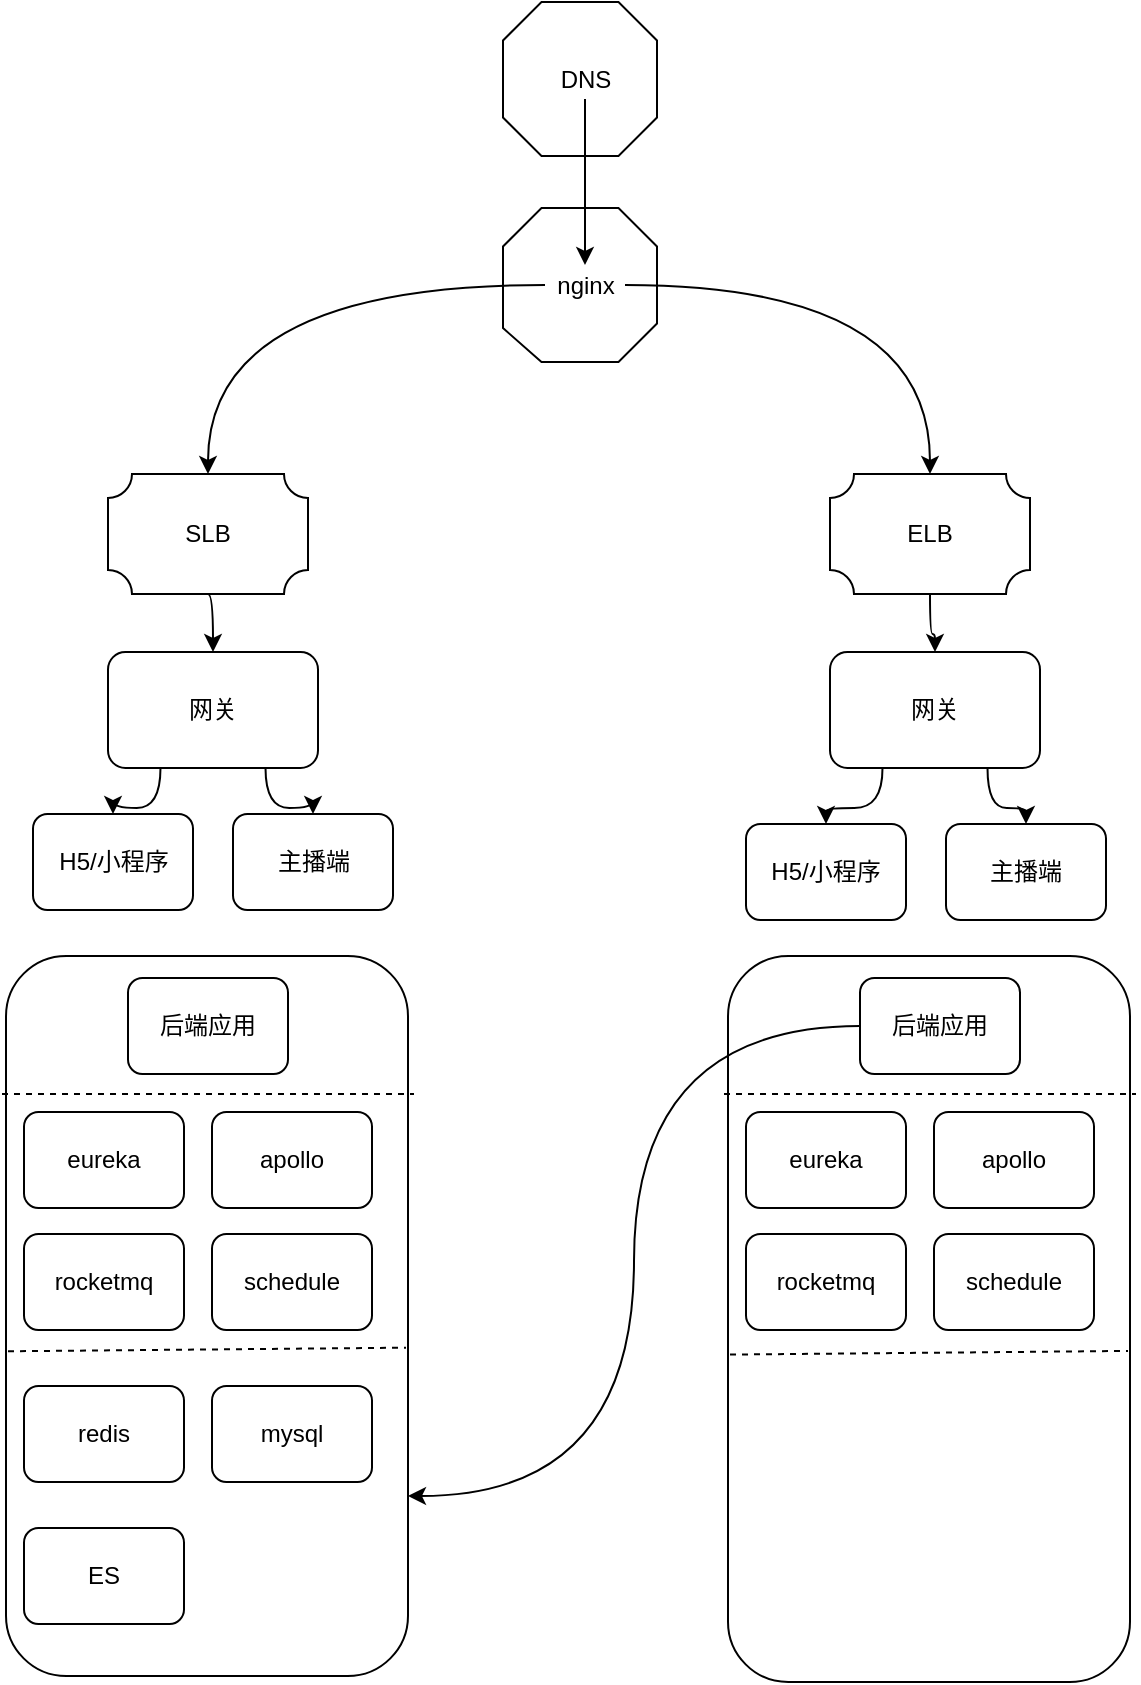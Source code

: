 <mxfile version="14.1.8" type="github">
  <diagram id="Hs13dnjIaAIShmFf6Qo-" name="第 1 页">
    <mxGraphModel dx="791" dy="1690" grid="0" gridSize="10" guides="1" tooltips="1" connect="1" arrows="1" fold="1" page="1" pageScale="1" pageWidth="827" pageHeight="1169" math="0" shadow="0">
      <root>
        <mxCell id="0" />
        <mxCell id="1" parent="0" />
        <mxCell id="erWMEcOCaH_annTz6uU9-1" value="" style="verticalLabelPosition=bottom;verticalAlign=top;html=1;shape=mxgraph.basic.polygon;polyCoords=[[0.25,0],[0.75,0],[1,0.25],[1,0.75],[0.75,1],[0.25,1],[0,0.78],[0,0.25]];polyline=0;" vertex="1" parent="1">
          <mxGeometry x="332.5" y="71" width="77" height="77" as="geometry" />
        </mxCell>
        <mxCell id="yiPBfoOaf0CJgp_YEPqx-1" value="" style="verticalLabelPosition=bottom;verticalAlign=top;html=1;shape=mxgraph.basic.polygon;polyCoords=[[0.25,0],[0.75,0],[1,0.25],[1,0.75],[0.75,1],[0.25,1],[0,0.75],[0,0.25]];polyline=0;" parent="1" vertex="1">
          <mxGeometry x="332.5" y="-32" width="77" height="77" as="geometry" />
        </mxCell>
        <mxCell id="erWMEcOCaH_annTz6uU9-8" style="edgeStyle=orthogonalEdgeStyle;curved=1;orthogonalLoop=1;jettySize=auto;html=1;exitX=0.5;exitY=1;exitDx=0;exitDy=0;entryX=0.5;entryY=0;entryDx=0;entryDy=0;" edge="1" parent="1" source="yiPBfoOaf0CJgp_YEPqx-2" target="erWMEcOCaH_annTz6uU9-2">
          <mxGeometry relative="1" as="geometry" />
        </mxCell>
        <mxCell id="yiPBfoOaf0CJgp_YEPqx-2" value="DNS" style="text;html=1;strokeColor=none;fillColor=none;align=center;verticalAlign=middle;whiteSpace=wrap;rounded=0;" parent="1" vertex="1">
          <mxGeometry x="353.5" y="-3.5" width="40" height="20" as="geometry" />
        </mxCell>
        <mxCell id="erWMEcOCaH_annTz6uU9-9" style="edgeStyle=orthogonalEdgeStyle;curved=1;orthogonalLoop=1;jettySize=auto;html=1;exitX=0.5;exitY=1;exitDx=0;exitDy=0;exitPerimeter=0;entryX=0.5;entryY=0;entryDx=0;entryDy=0;" edge="1" parent="1" source="yiPBfoOaf0CJgp_YEPqx-3" target="yiPBfoOaf0CJgp_YEPqx-7">
          <mxGeometry relative="1" as="geometry" />
        </mxCell>
        <mxCell id="yiPBfoOaf0CJgp_YEPqx-3" value="" style="verticalLabelPosition=bottom;verticalAlign=top;html=1;shape=mxgraph.basic.plaque;dx=6;" parent="1" vertex="1">
          <mxGeometry x="135" y="204" width="100" height="60" as="geometry" />
        </mxCell>
        <mxCell id="yiPBfoOaf0CJgp_YEPqx-4" value="SLB" style="text;html=1;strokeColor=none;fillColor=none;align=center;verticalAlign=middle;whiteSpace=wrap;rounded=0;" parent="1" vertex="1">
          <mxGeometry x="165" y="224" width="40" height="20" as="geometry" />
        </mxCell>
        <mxCell id="erWMEcOCaH_annTz6uU9-10" style="edgeStyle=orthogonalEdgeStyle;curved=1;orthogonalLoop=1;jettySize=auto;html=1;exitX=0.5;exitY=1;exitDx=0;exitDy=0;exitPerimeter=0;" edge="1" parent="1" source="yiPBfoOaf0CJgp_YEPqx-5" target="yiPBfoOaf0CJgp_YEPqx-8">
          <mxGeometry relative="1" as="geometry" />
        </mxCell>
        <mxCell id="yiPBfoOaf0CJgp_YEPqx-5" value="" style="verticalLabelPosition=bottom;verticalAlign=top;html=1;shape=mxgraph.basic.plaque;dx=6;" parent="1" vertex="1">
          <mxGeometry x="496" y="204" width="100" height="60" as="geometry" />
        </mxCell>
        <mxCell id="yiPBfoOaf0CJgp_YEPqx-6" value="ELB" style="text;html=1;strokeColor=none;fillColor=none;align=center;verticalAlign=middle;whiteSpace=wrap;rounded=0;" parent="1" vertex="1">
          <mxGeometry x="526" y="224" width="40" height="20" as="geometry" />
        </mxCell>
        <mxCell id="erWMEcOCaH_annTz6uU9-15" style="edgeStyle=orthogonalEdgeStyle;curved=1;orthogonalLoop=1;jettySize=auto;html=1;exitX=0.25;exitY=1;exitDx=0;exitDy=0;" edge="1" parent="1" source="yiPBfoOaf0CJgp_YEPqx-7" target="erWMEcOCaH_annTz6uU9-13">
          <mxGeometry relative="1" as="geometry" />
        </mxCell>
        <mxCell id="erWMEcOCaH_annTz6uU9-16" style="edgeStyle=orthogonalEdgeStyle;curved=1;orthogonalLoop=1;jettySize=auto;html=1;exitX=0.75;exitY=1;exitDx=0;exitDy=0;" edge="1" parent="1" source="yiPBfoOaf0CJgp_YEPqx-7" target="erWMEcOCaH_annTz6uU9-14">
          <mxGeometry relative="1" as="geometry" />
        </mxCell>
        <mxCell id="yiPBfoOaf0CJgp_YEPqx-7" value="网关" style="rounded=1;whiteSpace=wrap;html=1;" parent="1" vertex="1">
          <mxGeometry x="135" y="293" width="105" height="58" as="geometry" />
        </mxCell>
        <mxCell id="erWMEcOCaH_annTz6uU9-11" style="edgeStyle=orthogonalEdgeStyle;curved=1;orthogonalLoop=1;jettySize=auto;html=1;exitX=0.25;exitY=1;exitDx=0;exitDy=0;" edge="1" parent="1" source="yiPBfoOaf0CJgp_YEPqx-8" target="yiPBfoOaf0CJgp_YEPqx-27">
          <mxGeometry relative="1" as="geometry" />
        </mxCell>
        <mxCell id="erWMEcOCaH_annTz6uU9-12" style="edgeStyle=orthogonalEdgeStyle;curved=1;orthogonalLoop=1;jettySize=auto;html=1;exitX=0.75;exitY=1;exitDx=0;exitDy=0;" edge="1" parent="1" source="yiPBfoOaf0CJgp_YEPqx-8" target="erWMEcOCaH_annTz6uU9-5">
          <mxGeometry relative="1" as="geometry" />
        </mxCell>
        <mxCell id="yiPBfoOaf0CJgp_YEPqx-8" value="网关" style="rounded=1;whiteSpace=wrap;html=1;" parent="1" vertex="1">
          <mxGeometry x="496" y="293" width="105" height="58" as="geometry" />
        </mxCell>
        <mxCell id="yiPBfoOaf0CJgp_YEPqx-10" value="" style="rounded=1;whiteSpace=wrap;html=1;" parent="1" vertex="1">
          <mxGeometry x="84" y="445" width="201" height="360" as="geometry" />
        </mxCell>
        <mxCell id="yiPBfoOaf0CJgp_YEPqx-11" value="后端应用" style="rounded=1;whiteSpace=wrap;html=1;" parent="1" vertex="1">
          <mxGeometry x="145" y="456" width="80" height="48" as="geometry" />
        </mxCell>
        <mxCell id="yiPBfoOaf0CJgp_YEPqx-13" value="eureka" style="rounded=1;whiteSpace=wrap;html=1;" parent="1" vertex="1">
          <mxGeometry x="93" y="523" width="80" height="48" as="geometry" />
        </mxCell>
        <mxCell id="yiPBfoOaf0CJgp_YEPqx-14" value="apollo" style="rounded=1;whiteSpace=wrap;html=1;" parent="1" vertex="1">
          <mxGeometry x="187" y="523" width="80" height="48" as="geometry" />
        </mxCell>
        <mxCell id="yiPBfoOaf0CJgp_YEPqx-15" value="rocketmq" style="rounded=1;whiteSpace=wrap;html=1;" parent="1" vertex="1">
          <mxGeometry x="93" y="584" width="80" height="48" as="geometry" />
        </mxCell>
        <mxCell id="yiPBfoOaf0CJgp_YEPqx-16" value="schedule" style="rounded=1;whiteSpace=wrap;html=1;" parent="1" vertex="1">
          <mxGeometry x="187" y="584" width="80" height="48" as="geometry" />
        </mxCell>
        <mxCell id="yiPBfoOaf0CJgp_YEPqx-18" value="" style="endArrow=none;dashed=1;html=1;entryX=0.995;entryY=0.544;entryDx=0;entryDy=0;entryPerimeter=0;exitX=0.005;exitY=0.549;exitDx=0;exitDy=0;exitPerimeter=0;" parent="1" source="yiPBfoOaf0CJgp_YEPqx-10" target="yiPBfoOaf0CJgp_YEPqx-10" edge="1">
          <mxGeometry width="50" height="50" relative="1" as="geometry">
            <mxPoint x="83" y="647" as="sourcePoint" />
            <mxPoint x="133" y="644" as="targetPoint" />
          </mxGeometry>
        </mxCell>
        <mxCell id="yiPBfoOaf0CJgp_YEPqx-20" value="" style="endArrow=none;dashed=1;html=1;" parent="1" edge="1">
          <mxGeometry width="50" height="50" relative="1" as="geometry">
            <mxPoint x="82" y="514" as="sourcePoint" />
            <mxPoint x="288" y="514" as="targetPoint" />
          </mxGeometry>
        </mxCell>
        <mxCell id="yiPBfoOaf0CJgp_YEPqx-22" value="redis" style="rounded=1;whiteSpace=wrap;html=1;" parent="1" vertex="1">
          <mxGeometry x="93" y="660" width="80" height="48" as="geometry" />
        </mxCell>
        <mxCell id="yiPBfoOaf0CJgp_YEPqx-23" value="mysql" style="rounded=1;whiteSpace=wrap;html=1;" parent="1" vertex="1">
          <mxGeometry x="187" y="660" width="80" height="48" as="geometry" />
        </mxCell>
        <mxCell id="yiPBfoOaf0CJgp_YEPqx-24" value="ES" style="rounded=1;whiteSpace=wrap;html=1;" parent="1" vertex="1">
          <mxGeometry x="93" y="731" width="80" height="48" as="geometry" />
        </mxCell>
        <mxCell id="yiPBfoOaf0CJgp_YEPqx-25" value="" style="rounded=1;whiteSpace=wrap;html=1;" parent="1" vertex="1">
          <mxGeometry x="445" y="445" width="201" height="363" as="geometry" />
        </mxCell>
        <mxCell id="erWMEcOCaH_annTz6uU9-6" style="edgeStyle=orthogonalEdgeStyle;orthogonalLoop=1;jettySize=auto;html=1;exitX=0;exitY=0.5;exitDx=0;exitDy=0;entryX=1;entryY=0.75;entryDx=0;entryDy=0;curved=1;" edge="1" parent="1" source="yiPBfoOaf0CJgp_YEPqx-26" target="yiPBfoOaf0CJgp_YEPqx-10">
          <mxGeometry relative="1" as="geometry" />
        </mxCell>
        <mxCell id="yiPBfoOaf0CJgp_YEPqx-26" value="后端应用" style="rounded=1;whiteSpace=wrap;html=1;" parent="1" vertex="1">
          <mxGeometry x="511" y="456" width="80" height="48" as="geometry" />
        </mxCell>
        <mxCell id="yiPBfoOaf0CJgp_YEPqx-27" value="H5/小程序" style="rounded=1;whiteSpace=wrap;html=1;" parent="1" vertex="1">
          <mxGeometry x="454" y="379" width="80" height="48" as="geometry" />
        </mxCell>
        <mxCell id="yiPBfoOaf0CJgp_YEPqx-28" value="eureka" style="rounded=1;whiteSpace=wrap;html=1;" parent="1" vertex="1">
          <mxGeometry x="454" y="523" width="80" height="48" as="geometry" />
        </mxCell>
        <mxCell id="yiPBfoOaf0CJgp_YEPqx-29" value="apollo" style="rounded=1;whiteSpace=wrap;html=1;" parent="1" vertex="1">
          <mxGeometry x="548" y="523" width="80" height="48" as="geometry" />
        </mxCell>
        <mxCell id="yiPBfoOaf0CJgp_YEPqx-30" value="rocketmq" style="rounded=1;whiteSpace=wrap;html=1;" parent="1" vertex="1">
          <mxGeometry x="454" y="584" width="80" height="48" as="geometry" />
        </mxCell>
        <mxCell id="yiPBfoOaf0CJgp_YEPqx-31" value="schedule" style="rounded=1;whiteSpace=wrap;html=1;" parent="1" vertex="1">
          <mxGeometry x="548" y="584" width="80" height="48" as="geometry" />
        </mxCell>
        <mxCell id="yiPBfoOaf0CJgp_YEPqx-32" value="" style="endArrow=none;dashed=1;html=1;entryX=0.995;entryY=0.544;entryDx=0;entryDy=0;entryPerimeter=0;exitX=0.005;exitY=0.549;exitDx=0;exitDy=0;exitPerimeter=0;" parent="1" source="yiPBfoOaf0CJgp_YEPqx-25" target="yiPBfoOaf0CJgp_YEPqx-25" edge="1">
          <mxGeometry width="50" height="50" relative="1" as="geometry">
            <mxPoint x="444" y="647" as="sourcePoint" />
            <mxPoint x="494" y="644" as="targetPoint" />
          </mxGeometry>
        </mxCell>
        <mxCell id="yiPBfoOaf0CJgp_YEPqx-33" value="" style="endArrow=none;dashed=1;html=1;" parent="1" edge="1">
          <mxGeometry width="50" height="50" relative="1" as="geometry">
            <mxPoint x="443" y="514" as="sourcePoint" />
            <mxPoint x="649" y="514" as="targetPoint" />
          </mxGeometry>
        </mxCell>
        <mxCell id="erWMEcOCaH_annTz6uU9-3" style="edgeStyle=orthogonalEdgeStyle;orthogonalLoop=1;jettySize=auto;html=1;exitX=0;exitY=0.5;exitDx=0;exitDy=0;entryX=0.5;entryY=0;entryDx=0;entryDy=0;entryPerimeter=0;curved=1;" edge="1" parent="1" source="erWMEcOCaH_annTz6uU9-2" target="yiPBfoOaf0CJgp_YEPqx-3">
          <mxGeometry relative="1" as="geometry" />
        </mxCell>
        <mxCell id="erWMEcOCaH_annTz6uU9-4" style="edgeStyle=orthogonalEdgeStyle;orthogonalLoop=1;jettySize=auto;html=1;exitX=1;exitY=0.5;exitDx=0;exitDy=0;curved=1;" edge="1" parent="1" source="erWMEcOCaH_annTz6uU9-2" target="yiPBfoOaf0CJgp_YEPqx-5">
          <mxGeometry relative="1" as="geometry" />
        </mxCell>
        <mxCell id="erWMEcOCaH_annTz6uU9-5" value="主播端" style="rounded=1;whiteSpace=wrap;html=1;" vertex="1" parent="1">
          <mxGeometry x="554" y="379" width="80" height="48" as="geometry" />
        </mxCell>
        <mxCell id="erWMEcOCaH_annTz6uU9-2" value="nginx" style="text;html=1;strokeColor=none;fillColor=none;align=center;verticalAlign=middle;whiteSpace=wrap;rounded=0;shadow=1;" vertex="1" parent="1">
          <mxGeometry x="353.5" y="99.5" width="40" height="20" as="geometry" />
        </mxCell>
        <mxCell id="erWMEcOCaH_annTz6uU9-13" value="H5/小程序" style="rounded=1;whiteSpace=wrap;html=1;" vertex="1" parent="1">
          <mxGeometry x="97.5" y="374" width="80" height="48" as="geometry" />
        </mxCell>
        <mxCell id="erWMEcOCaH_annTz6uU9-14" value="主播端" style="rounded=1;whiteSpace=wrap;html=1;" vertex="1" parent="1">
          <mxGeometry x="197.5" y="374" width="80" height="48" as="geometry" />
        </mxCell>
      </root>
    </mxGraphModel>
  </diagram>
</mxfile>
